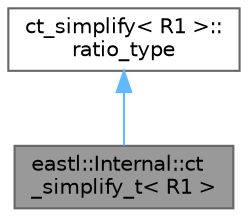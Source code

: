 digraph "eastl::Internal::ct_simplify_t&lt; R1 &gt;"
{
 // LATEX_PDF_SIZE
  bgcolor="transparent";
  edge [fontname=Helvetica,fontsize=10,labelfontname=Helvetica,labelfontsize=10];
  node [fontname=Helvetica,fontsize=10,shape=box,height=0.2,width=0.4];
  Node1 [id="Node000001",label="eastl::Internal::ct\l_simplify_t\< R1 \>",height=0.2,width=0.4,color="gray40", fillcolor="grey60", style="filled", fontcolor="black",tooltip=" "];
  Node2 -> Node1 [id="edge1_Node000001_Node000002",dir="back",color="steelblue1",style="solid",tooltip=" "];
  Node2 [id="Node000002",label="ct_simplify\< R1 \>::\lratio_type",height=0.2,width=0.4,color="gray40", fillcolor="white", style="filled",URL="$classeastl_1_1ratio.html",tooltip=" "];
}
